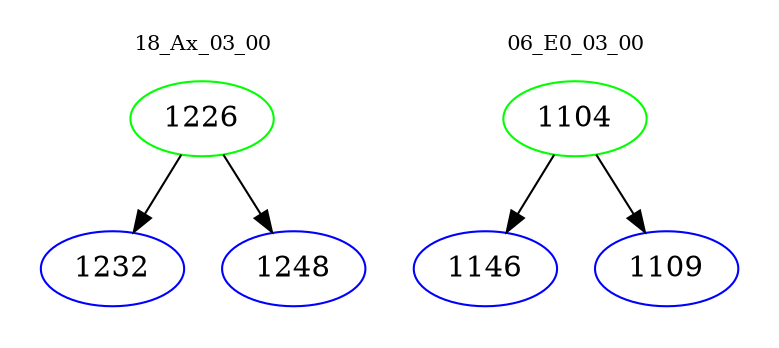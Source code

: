 digraph{
subgraph cluster_0 {
color = white
label = "18_Ax_03_00";
fontsize=10;
T0_1226 [label="1226", color="green"]
T0_1226 -> T0_1232 [color="black"]
T0_1232 [label="1232", color="blue"]
T0_1226 -> T0_1248 [color="black"]
T0_1248 [label="1248", color="blue"]
}
subgraph cluster_1 {
color = white
label = "06_E0_03_00";
fontsize=10;
T1_1104 [label="1104", color="green"]
T1_1104 -> T1_1146 [color="black"]
T1_1146 [label="1146", color="blue"]
T1_1104 -> T1_1109 [color="black"]
T1_1109 [label="1109", color="blue"]
}
}
